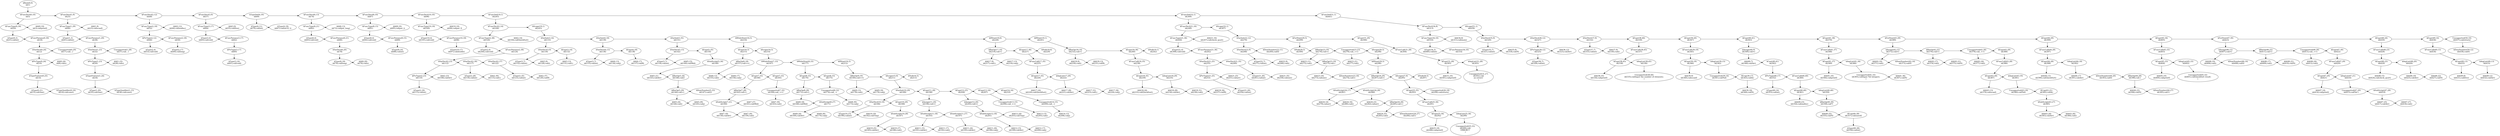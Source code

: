 digraph G{ 
SYNTAX_NODE_1[label="kRoot(0,0)\nid(1)"];
SYNTAX_NODE_5[label="kFuncDecl(0,10)\nid(5)"];
SYNTAX_NODE_20[label="kFuncType(0,30)\nid(20)"];
SYNTAX_NODE_21[label="kType(0,3)\nid(21),val(int)"];
SYNTAX_NODE_18[label="kFuncParams(0,30)\nid(18)"];
SYNTAX_NODE_12[label="kVarDecl(0,24)\nid(12)"];
SYNTAX_NODE_10[label="kPtrType(0,24)\nid(10)"];
SYNTAX_NODE_14[label="kTypeFeature(0,25)\nid(14)"];
SYNTAX_NODE_15[label="kType(0,21)\nid(15),val(char)"];
SYNTAX_NODE_16[label="kTypeQualifier(0,16)\nid(16),val(const)"];
SYNTAX_NODE_15  ->  SYNTAX_NODE_16;
{rank=same; SYNTAX_NODE_15,SYNTAX_NODE_16};
SYNTAX_NODE_14  ->  SYNTAX_NODE_15;
SYNTAX_NODE_10  ->  SYNTAX_NODE_14;
SYNTAX_NODE_8[label="kId(0,24)\nid(8),val(s)"];
SYNTAX_NODE_10  ->  SYNTAX_NODE_8;
{rank=same; SYNTAX_NODE_10,SYNTAX_NODE_8};
SYNTAX_NODE_12  ->  SYNTAX_NODE_10;
SYNTAX_NODE_17[label="Unsupported(0,29)\nid(17),val(...)"];
SYNTAX_NODE_12  ->  SYNTAX_NODE_17;
{rank=same; SYNTAX_NODE_12,SYNTAX_NODE_17};
SYNTAX_NODE_18  ->  SYNTAX_NODE_12;
SYNTAX_NODE_21  ->  SYNTAX_NODE_18;
{rank=same; SYNTAX_NODE_21,SYNTAX_NODE_18};
SYNTAX_NODE_20  ->  SYNTAX_NODE_21;
SYNTAX_NODE_3[label="kId(0,10)\nid(3),val(printf)"];
SYNTAX_NODE_20  ->  SYNTAX_NODE_3;
{rank=same; SYNTAX_NODE_20,SYNTAX_NODE_3};
SYNTAX_NODE_5  ->  SYNTAX_NODE_20;
SYNTAX_NODE_25[label="kFuncDecl(1,9)\nid(25)"];
SYNTAX_NODE_40[label="kFuncType(1,29)\nid(40)"];
SYNTAX_NODE_41[label="kType(1,3)\nid(41),val(int)"];
SYNTAX_NODE_38[label="kFuncParams(1,29)\nid(38)"];
SYNTAX_NODE_32[label="kVarDecl(1,23)\nid(32)"];
SYNTAX_NODE_30[label="kPtrType(1,23)\nid(30)"];
SYNTAX_NODE_34[label="kTypeFeature(1,24)\nid(34)"];
SYNTAX_NODE_35[label="kType(1,20)\nid(35),val(char)"];
SYNTAX_NODE_36[label="kTypeQualifier(1,15)\nid(36),val(const)"];
SYNTAX_NODE_35  ->  SYNTAX_NODE_36;
{rank=same; SYNTAX_NODE_35,SYNTAX_NODE_36};
SYNTAX_NODE_34  ->  SYNTAX_NODE_35;
SYNTAX_NODE_30  ->  SYNTAX_NODE_34;
SYNTAX_NODE_28[label="kId(1,23)\nid(28),val(s)"];
SYNTAX_NODE_30  ->  SYNTAX_NODE_28;
{rank=same; SYNTAX_NODE_30,SYNTAX_NODE_28};
SYNTAX_NODE_32  ->  SYNTAX_NODE_30;
SYNTAX_NODE_37[label="Unsupported(1,28)\nid(37),val(...)"];
SYNTAX_NODE_32  ->  SYNTAX_NODE_37;
{rank=same; SYNTAX_NODE_32,SYNTAX_NODE_37};
SYNTAX_NODE_38  ->  SYNTAX_NODE_32;
SYNTAX_NODE_41  ->  SYNTAX_NODE_38;
{rank=same; SYNTAX_NODE_41,SYNTAX_NODE_38};
SYNTAX_NODE_40  ->  SYNTAX_NODE_41;
SYNTAX_NODE_23[label="kId(1,9)\nid(23),val(scanf)"];
SYNTAX_NODE_40  ->  SYNTAX_NODE_23;
{rank=same; SYNTAX_NODE_40,SYNTAX_NODE_23};
SYNTAX_NODE_25  ->  SYNTAX_NODE_40;
SYNTAX_NODE_48[label="kFuncDecl(2,12)\nid(48)"];
SYNTAX_NODE_52[label="kFuncType(2,18)\nid(52)"];
SYNTAX_NODE_46[label="kPtrType(2,12)\nid(46)"];
SYNTAX_NODE_53[label="kType(2,4)\nid(53),val(void)"];
SYNTAX_NODE_46  ->  SYNTAX_NODE_53;
SYNTAX_NODE_50[label="kFuncParams(2,18)\nid(50)"];
SYNTAX_NODE_49[label="kType(2,17)\nid(49),val(long)"];
SYNTAX_NODE_50  ->  SYNTAX_NODE_49;
SYNTAX_NODE_46  ->  SYNTAX_NODE_50;
{rank=same; SYNTAX_NODE_46,SYNTAX_NODE_50};
SYNTAX_NODE_52  ->  SYNTAX_NODE_46;
SYNTAX_NODE_44[label="kId(2,12)\nid(44),val(malloc)"];
SYNTAX_NODE_52  ->  SYNTAX_NODE_44;
{rank=same; SYNTAX_NODE_52,SYNTAX_NODE_44};
SYNTAX_NODE_48  ->  SYNTAX_NODE_52;
SYNTAX_NODE_57[label="kFuncDecl(3,9)\nid(57)"];
SYNTAX_NODE_64[label="kFuncType(3,17)\nid(64)"];
SYNTAX_NODE_65[label="kType(3,4)\nid(65),val(void)"];
SYNTAX_NODE_62[label="kFuncParams(3,17)\nid(62)"];
SYNTAX_NODE_60[label="kPtrType(3,17)\nid(60)"];
SYNTAX_NODE_61[label="kType(3,14)\nid(61),val(void)"];
SYNTAX_NODE_60  ->  SYNTAX_NODE_61;
SYNTAX_NODE_62  ->  SYNTAX_NODE_60;
SYNTAX_NODE_65  ->  SYNTAX_NODE_62;
{rank=same; SYNTAX_NODE_65,SYNTAX_NODE_62};
SYNTAX_NODE_64  ->  SYNTAX_NODE_65;
SYNTAX_NODE_55[label="kId(3,9)\nid(55),val(free)"];
SYNTAX_NODE_64  ->  SYNTAX_NODE_55;
{rank=same; SYNTAX_NODE_64,SYNTAX_NODE_55};
SYNTAX_NODE_57  ->  SYNTAX_NODE_64;
SYNTAX_NODE_69[label="kTypeDef(4,19)\nid(69)"];
SYNTAX_NODE_70[label="kType(4,11)\nid(70),val(int)"];
SYNTAX_NODE_67[label="kType(4,19)\nid(67),val(int32_t)"];
SYNTAX_NODE_70  ->  SYNTAX_NODE_67;
{rank=same; SYNTAX_NODE_70,SYNTAX_NODE_67};
SYNTAX_NODE_69  ->  SYNTAX_NODE_70;
SYNTAX_NODE_74[label="kFuncDecl(6,13)\nid(74)"];
SYNTAX_NODE_82[label="kFuncType(6,21)\nid(82)"];
SYNTAX_NODE_83[label="kType(6,4)\nid(83),val(void)"];
SYNTAX_NODE_80[label="kFuncParams(6,21)\nid(80)"];
SYNTAX_NODE_78[label="kVarDecl(6,20)\nid(78)"];
SYNTAX_NODE_79[label="kType(6,18)\nid(79),val(long)"];
SYNTAX_NODE_76[label="kId(6,20)\nid(76),val(x)"];
SYNTAX_NODE_79  ->  SYNTAX_NODE_76;
{rank=same; SYNTAX_NODE_79,SYNTAX_NODE_76};
SYNTAX_NODE_78  ->  SYNTAX_NODE_79;
SYNTAX_NODE_80  ->  SYNTAX_NODE_78;
SYNTAX_NODE_83  ->  SYNTAX_NODE_80;
{rank=same; SYNTAX_NODE_83,SYNTAX_NODE_80};
SYNTAX_NODE_82  ->  SYNTAX_NODE_83;
SYNTAX_NODE_72[label="kId(6,13)\nid(72),val(put_long)"];
SYNTAX_NODE_82  ->  SYNTAX_NODE_72;
{rank=same; SYNTAX_NODE_82,SYNTAX_NODE_72};
SYNTAX_NODE_74  ->  SYNTAX_NODE_82;
SYNTAX_NODE_87[label="kFuncDecl(8,10)\nid(87)"];
SYNTAX_NODE_91[label="kFuncType(8,15)\nid(91)"];
SYNTAX_NODE_92[label="kType(8,4)\nid(92),val(void)"];
SYNTAX_NODE_89[label="kFuncParams(8,15)\nid(89)"];
SYNTAX_NODE_88[label="kType(8,14)\nid(88),val(int)"];
SYNTAX_NODE_89  ->  SYNTAX_NODE_88;
SYNTAX_NODE_92  ->  SYNTAX_NODE_89;
{rank=same; SYNTAX_NODE_92,SYNTAX_NODE_89};
SYNTAX_NODE_91  ->  SYNTAX_NODE_92;
SYNTAX_NODE_85[label="kId(8,10)\nid(85),val(put_i)"];
SYNTAX_NODE_91  ->  SYNTAX_NODE_85;
{rank=same; SYNTAX_NODE_91,SYNTAX_NODE_85};
SYNTAX_NODE_87  ->  SYNTAX_NODE_91;
SYNTAX_NODE_96[label="kFuncDecl(10,10)\nid(96)"];
SYNTAX_NODE_100[label="kFuncType(10,18)\nid(100)"];
SYNTAX_NODE_101[label="kType(10,4)\nid(101),val(void)"];
SYNTAX_NODE_98[label="kFuncParams(10,18)\nid(98)"];
SYNTAX_NODE_97[label="kType(10,17)\nid(97),val(double)"];
SYNTAX_NODE_98  ->  SYNTAX_NODE_97;
SYNTAX_NODE_101  ->  SYNTAX_NODE_98;
{rank=same; SYNTAX_NODE_101,SYNTAX_NODE_98};
SYNTAX_NODE_100  ->  SYNTAX_NODE_101;
SYNTAX_NODE_94[label="kId(10,10)\nid(94),val(put_f)"];
SYNTAX_NODE_100  ->  SYNTAX_NODE_94;
{rank=same; SYNTAX_NODE_100,SYNTAX_NODE_94};
SYNTAX_NODE_96  ->  SYNTAX_NODE_100;
SYNTAX_NODE_245[label="kFuncDef(19,1)\nid(245)"];
SYNTAX_NODE_106[label="kFuncDecl(2,14)\nid(106)"];
SYNTAX_NODE_126[label="kFuncType(2,38)\nid(126)"];
SYNTAX_NODE_244[label="kType(2,4)\nid(244),val(void)"];
SYNTAX_NODE_124[label="kFuncParams(2,38)\nid(124)"];
SYNTAX_NODE_112[label="kVarDecl(2,23)\nid(112)"];
SYNTAX_NODE_110[label="kPtrType(2,23)\nid(110)"];
SYNTAX_NODE_113[label="kType(2,18)\nid(113),val(int)"];
SYNTAX_NODE_110  ->  SYNTAX_NODE_113;
SYNTAX_NODE_108[label="kId(2,23)\nid(108),val(Arr)"];
SYNTAX_NODE_110  ->  SYNTAX_NODE_108;
{rank=same; SYNTAX_NODE_110,SYNTAX_NODE_108};
SYNTAX_NODE_112  ->  SYNTAX_NODE_110;
SYNTAX_NODE_117[label="kVarDecl(2,30)\nid(117)"];
SYNTAX_NODE_118[label="kType(2,28)\nid(118),val(int)"];
SYNTAX_NODE_115[label="kId(2,30)\nid(115),val(L)"];
SYNTAX_NODE_118  ->  SYNTAX_NODE_115;
{rank=same; SYNTAX_NODE_118,SYNTAX_NODE_115};
SYNTAX_NODE_117  ->  SYNTAX_NODE_118;
SYNTAX_NODE_122[label="kVarDecl(2,37)\nid(122)"];
SYNTAX_NODE_123[label="kType(2,35)\nid(123),val(int)"];
SYNTAX_NODE_120[label="kId(2,37)\nid(120),val(R)"];
SYNTAX_NODE_123  ->  SYNTAX_NODE_120;
{rank=same; SYNTAX_NODE_123,SYNTAX_NODE_120};
SYNTAX_NODE_122  ->  SYNTAX_NODE_123;
SYNTAX_NODE_117  ->  SYNTAX_NODE_122;
{rank=same; SYNTAX_NODE_117,SYNTAX_NODE_122};
SYNTAX_NODE_112  ->  SYNTAX_NODE_117;
{rank=same; SYNTAX_NODE_112,SYNTAX_NODE_117};
SYNTAX_NODE_124  ->  SYNTAX_NODE_112;
SYNTAX_NODE_244  ->  SYNTAX_NODE_124;
{rank=same; SYNTAX_NODE_244,SYNTAX_NODE_124};
SYNTAX_NODE_126  ->  SYNTAX_NODE_244;
SYNTAX_NODE_104[label="kId(2,14)\nid(104),val(QuickSort)"];
SYNTAX_NODE_126  ->  SYNTAX_NODE_104;
{rank=same; SYNTAX_NODE_126,SYNTAX_NODE_104};
SYNTAX_NODE_106  ->  SYNTAX_NODE_126;
SYNTAX_NODE_243[label="kScope(19,1)\nid(243)"];
SYNTAX_NODE_133[label="kVarInit(3,14)\nid(133)"];
SYNTAX_NODE_130[label="kVarDecl(3,9)\nid(130)"];
SYNTAX_NODE_152[label="kType(3,7)\nid(152),val(int)"];
SYNTAX_NODE_128[label="kId(3,9)\nid(128),val(i)"];
SYNTAX_NODE_152  ->  SYNTAX_NODE_128;
{rank=same; SYNTAX_NODE_152,SYNTAX_NODE_128};
SYNTAX_NODE_130  ->  SYNTAX_NODE_152;
SYNTAX_NODE_132[label="kExpr(3,14)\nid(132)"];
SYNTAX_NODE_131[label="kId(3,13)\nid(131),val(L)"];
SYNTAX_NODE_132  ->  SYNTAX_NODE_131;
SYNTAX_NODE_130  ->  SYNTAX_NODE_132;
{rank=same; SYNTAX_NODE_130,SYNTAX_NODE_132};
SYNTAX_NODE_133  ->  SYNTAX_NODE_130;
SYNTAX_NODE_139[label="kVarInit(4,18)\nid(139)"];
SYNTAX_NODE_136[label="kVarDecl(4,13)\nid(136)"];
SYNTAX_NODE_153[label="kType(3,7)\nid(153),val(int)"];
SYNTAX_NODE_134[label="kId(4,13)\nid(134),val(j)"];
SYNTAX_NODE_153  ->  SYNTAX_NODE_134;
{rank=same; SYNTAX_NODE_153,SYNTAX_NODE_134};
SYNTAX_NODE_136  ->  SYNTAX_NODE_153;
SYNTAX_NODE_138[label="kExpr(4,18)\nid(138)"];
SYNTAX_NODE_137[label="kId(4,17)\nid(137),val(R)"];
SYNTAX_NODE_138  ->  SYNTAX_NODE_137;
SYNTAX_NODE_136  ->  SYNTAX_NODE_138;
{rank=same; SYNTAX_NODE_136,SYNTAX_NODE_138};
SYNTAX_NODE_139  ->  SYNTAX_NODE_136;
SYNTAX_NODE_151[label="kVarInit(5,35)\nid(151)"];
SYNTAX_NODE_142[label="kVarDecl(5,15)\nid(142)"];
SYNTAX_NODE_154[label="kType(3,7)\nid(154),val(int)"];
SYNTAX_NODE_140[label="kId(5,15)\nid(140),val(Mid)"];
SYNTAX_NODE_154  ->  SYNTAX_NODE_140;
{rank=same; SYNTAX_NODE_154,SYNTAX_NODE_140};
SYNTAX_NODE_142  ->  SYNTAX_NODE_154;
SYNTAX_NODE_150[label="kExpr(5,35)\nid(150)"];
SYNTAX_NODE_149[label="kSubScript(5,34)\nid(149)"];
SYNTAX_NODE_143[label="kId(5,21)\nid(143),val(Arr)"];
SYNTAX_NODE_148[label="kBinOp(5,34)\nid(148),val(/)"];
SYNTAX_NODE_146[label="kBinOp(5,29)\nid(146),val(+)"];
SYNTAX_NODE_144[label="kId(5,24)\nid(144),val(i)"];
SYNTAX_NODE_145[label="kId(5,28)\nid(145),val(j)"];
SYNTAX_NODE_144  ->  SYNTAX_NODE_145;
{rank=same; SYNTAX_NODE_144,SYNTAX_NODE_145};
SYNTAX_NODE_146  ->  SYNTAX_NODE_144;
SYNTAX_NODE_147[label="kDemNumber(5,33)\nid(147),val(2)"];
SYNTAX_NODE_146  ->  SYNTAX_NODE_147;
{rank=same; SYNTAX_NODE_146,SYNTAX_NODE_147};
SYNTAX_NODE_148  ->  SYNTAX_NODE_146;
SYNTAX_NODE_143  ->  SYNTAX_NODE_148;
{rank=same; SYNTAX_NODE_143,SYNTAX_NODE_148};
SYNTAX_NODE_149  ->  SYNTAX_NODE_143;
SYNTAX_NODE_150  ->  SYNTAX_NODE_149;
SYNTAX_NODE_142  ->  SYNTAX_NODE_150;
{rank=same; SYNTAX_NODE_142,SYNTAX_NODE_150};
SYNTAX_NODE_151  ->  SYNTAX_NODE_142;
SYNTAX_NODE_216[label="kWhileStmt(16,5)\nid(216)"];
SYNTAX_NODE_215[label="kExpr(16,5)\nid(215)"];
SYNTAX_NODE_157[label="kBinOp(6,18)\nid(157),val(<=)"];
SYNTAX_NODE_155[label="kId(6,12)\nid(155),val(i)"];
SYNTAX_NODE_156[label="kId(6,17)\nid(156),val(j)"];
SYNTAX_NODE_155  ->  SYNTAX_NODE_156;
{rank=same; SYNTAX_NODE_155,SYNTAX_NODE_156};
SYNTAX_NODE_157  ->  SYNTAX_NODE_155;
SYNTAX_NODE_215  ->  SYNTAX_NODE_157;
SYNTAX_NODE_214[label="kScope(16,5)\nid(214)"];
SYNTAX_NODE_167[label="kWhileStmt(7,33)\nid(167)"];
SYNTAX_NODE_166[label="kExpr(7,33)\nid(166)"];
SYNTAX_NODE_162[label="kBinOp(7,28)\nid(162),val(<)"];
SYNTAX_NODE_160[label="kSubScript(7,21)\nid(160)"];
SYNTAX_NODE_158[label="kId(7,18)\nid(158),val(Arr)"];
SYNTAX_NODE_159[label="kId(7,20)\nid(159),val(i)"];
SYNTAX_NODE_158  ->  SYNTAX_NODE_159;
{rank=same; SYNTAX_NODE_158,SYNTAX_NODE_159};
SYNTAX_NODE_160  ->  SYNTAX_NODE_158;
SYNTAX_NODE_161[label="kId(7,27)\nid(161),val(Mid)"];
SYNTAX_NODE_160  ->  SYNTAX_NODE_161;
{rank=same; SYNTAX_NODE_160,SYNTAX_NODE_161};
SYNTAX_NODE_162  ->  SYNTAX_NODE_160;
SYNTAX_NODE_166  ->  SYNTAX_NODE_162;
SYNTAX_NODE_165[label="kExpr(7,33)\nid(165)"];
SYNTAX_NODE_164[label="Unsupported(7,32)\nid(164),val(_++)"];
SYNTAX_NODE_163[label="kId(7,30)\nid(163),val(i)"];
SYNTAX_NODE_164  ->  SYNTAX_NODE_163;
SYNTAX_NODE_165  ->  SYNTAX_NODE_164;
SYNTAX_NODE_166  ->  SYNTAX_NODE_165;
{rank=same; SYNTAX_NODE_166,SYNTAX_NODE_165};
SYNTAX_NODE_167  ->  SYNTAX_NODE_166;
SYNTAX_NODE_177[label="kWhileStmt(8,33)\nid(177)"];
SYNTAX_NODE_176[label="kExpr(8,33)\nid(176)"];
SYNTAX_NODE_172[label="kBinOp(8,28)\nid(172),val(<)"];
SYNTAX_NODE_168[label="kId(8,18)\nid(168),val(Mid)"];
SYNTAX_NODE_171[label="kSubScript(8,27)\nid(171)"];
SYNTAX_NODE_169[label="kId(8,24)\nid(169),val(Arr)"];
SYNTAX_NODE_170[label="kId(8,26)\nid(170),val(j)"];
SYNTAX_NODE_169  ->  SYNTAX_NODE_170;
{rank=same; SYNTAX_NODE_169,SYNTAX_NODE_170};
SYNTAX_NODE_171  ->  SYNTAX_NODE_169;
SYNTAX_NODE_168  ->  SYNTAX_NODE_171;
{rank=same; SYNTAX_NODE_168,SYNTAX_NODE_171};
SYNTAX_NODE_172  ->  SYNTAX_NODE_168;
SYNTAX_NODE_176  ->  SYNTAX_NODE_172;
SYNTAX_NODE_175[label="kExpr(8,33)\nid(175)"];
SYNTAX_NODE_174[label="Unsupported(8,32)\nid(174),val(_--)"];
SYNTAX_NODE_173[label="kId(8,30)\nid(173),val(j)"];
SYNTAX_NODE_174  ->  SYNTAX_NODE_173;
SYNTAX_NODE_175  ->  SYNTAX_NODE_174;
SYNTAX_NODE_176  ->  SYNTAX_NODE_175;
{rank=same; SYNTAX_NODE_176,SYNTAX_NODE_175};
SYNTAX_NODE_177  ->  SYNTAX_NODE_176;
SYNTAX_NODE_212[label="kIfStmt(16,5)\nid(212)"];
SYNTAX_NODE_180[label="kBinOp(9,19)\nid(180),val(<=)"];
SYNTAX_NODE_178[label="kId(9,13)\nid(178),val(i)"];
SYNTAX_NODE_179[label="kId(9,18)\nid(179),val(j)"];
SYNTAX_NODE_178  ->  SYNTAX_NODE_179;
{rank=same; SYNTAX_NODE_178,SYNTAX_NODE_179};
SYNTAX_NODE_180  ->  SYNTAX_NODE_178;
SYNTAX_NODE_211[label="kScope(15,9)\nid(211)"];
SYNTAX_NODE_189[label="kVarInit(10,29)\nid(189)"];
SYNTAX_NODE_184[label="kVarDecl(10,19)\nid(184)"];
SYNTAX_NODE_190[label="kType(10,15)\nid(190),val(int)"];
SYNTAX_NODE_182[label="kId(10,19)\nid(182),val(Tmp)"];
SYNTAX_NODE_190  ->  SYNTAX_NODE_182;
{rank=same; SYNTAX_NODE_190,SYNTAX_NODE_182};
SYNTAX_NODE_184  ->  SYNTAX_NODE_190;
SYNTAX_NODE_188[label="kExpr(10,29)\nid(188)"];
SYNTAX_NODE_187[label="kSubScript(10,28)\nid(187)"];
SYNTAX_NODE_185[label="kId(10,25)\nid(185),val(Arr)"];
SYNTAX_NODE_186[label="kId(10,27)\nid(186),val(i)"];
SYNTAX_NODE_185  ->  SYNTAX_NODE_186;
{rank=same; SYNTAX_NODE_185,SYNTAX_NODE_186};
SYNTAX_NODE_187  ->  SYNTAX_NODE_185;
SYNTAX_NODE_188  ->  SYNTAX_NODE_187;
SYNTAX_NODE_184  ->  SYNTAX_NODE_188;
{rank=same; SYNTAX_NODE_184,SYNTAX_NODE_188};
SYNTAX_NODE_189  ->  SYNTAX_NODE_184;
SYNTAX_NODE_198[label="kExpr(11,28)\nid(198)"];
SYNTAX_NODE_194[label="kAssign(11,20)\nid(194),val(=)"];
SYNTAX_NODE_193[label="kSubScript(11,18)\nid(193)"];
SYNTAX_NODE_191[label="kId(11,15)\nid(191),val(Arr)"];
SYNTAX_NODE_192[label="kId(11,17)\nid(192),val(i)"];
SYNTAX_NODE_191  ->  SYNTAX_NODE_192;
{rank=same; SYNTAX_NODE_191,SYNTAX_NODE_192};
SYNTAX_NODE_193  ->  SYNTAX_NODE_191;
SYNTAX_NODE_197[label="kSubScript(11,27)\nid(197)"];
SYNTAX_NODE_195[label="kId(11,24)\nid(195),val(Arr)"];
SYNTAX_NODE_196[label="kId(11,26)\nid(196),val(j)"];
SYNTAX_NODE_195  ->  SYNTAX_NODE_196;
{rank=same; SYNTAX_NODE_195,SYNTAX_NODE_196};
SYNTAX_NODE_197  ->  SYNTAX_NODE_195;
SYNTAX_NODE_193  ->  SYNTAX_NODE_197;
{rank=same; SYNTAX_NODE_193,SYNTAX_NODE_197};
SYNTAX_NODE_194  ->  SYNTAX_NODE_193;
SYNTAX_NODE_198  ->  SYNTAX_NODE_194;
SYNTAX_NODE_204[label="kExpr(12,25)\nid(204)"];
SYNTAX_NODE_202[label="kAssign(12,20)\nid(202),val(=)"];
SYNTAX_NODE_201[label="kSubScript(12,18)\nid(201)"];
SYNTAX_NODE_199[label="kId(12,15)\nid(199),val(Arr)"];
SYNTAX_NODE_200[label="kId(12,17)\nid(200),val(j)"];
SYNTAX_NODE_199  ->  SYNTAX_NODE_200;
{rank=same; SYNTAX_NODE_199,SYNTAX_NODE_200};
SYNTAX_NODE_201  ->  SYNTAX_NODE_199;
SYNTAX_NODE_203[label="kId(12,24)\nid(203),val(Tmp)"];
SYNTAX_NODE_201  ->  SYNTAX_NODE_203;
{rank=same; SYNTAX_NODE_201,SYNTAX_NODE_203};
SYNTAX_NODE_202  ->  SYNTAX_NODE_201;
SYNTAX_NODE_204  ->  SYNTAX_NODE_202;
SYNTAX_NODE_207[label="kExpr(13,16)\nid(207)"];
SYNTAX_NODE_206[label="Unsupported(13,15)\nid(206),val(_++)"];
SYNTAX_NODE_205[label="kId(13,13)\nid(205),val(i)"];
SYNTAX_NODE_206  ->  SYNTAX_NODE_205;
SYNTAX_NODE_207  ->  SYNTAX_NODE_206;
SYNTAX_NODE_210[label="kExpr(14,16)\nid(210)"];
SYNTAX_NODE_209[label="Unsupported(14,15)\nid(209),val(_--)"];
SYNTAX_NODE_208[label="kId(14,13)\nid(208),val(j)"];
SYNTAX_NODE_209  ->  SYNTAX_NODE_208;
SYNTAX_NODE_210  ->  SYNTAX_NODE_209;
SYNTAX_NODE_207  ->  SYNTAX_NODE_210;
{rank=same; SYNTAX_NODE_207,SYNTAX_NODE_210};
SYNTAX_NODE_204  ->  SYNTAX_NODE_207;
{rank=same; SYNTAX_NODE_204,SYNTAX_NODE_207};
SYNTAX_NODE_198  ->  SYNTAX_NODE_204;
{rank=same; SYNTAX_NODE_198,SYNTAX_NODE_204};
SYNTAX_NODE_189  ->  SYNTAX_NODE_198;
{rank=same; SYNTAX_NODE_189,SYNTAX_NODE_198};
SYNTAX_NODE_211  ->  SYNTAX_NODE_189;
SYNTAX_NODE_213[label="kNull(16,5)\nid(213)"];
SYNTAX_NODE_211  ->  SYNTAX_NODE_213;
{rank=same; SYNTAX_NODE_211,SYNTAX_NODE_213};
SYNTAX_NODE_180  ->  SYNTAX_NODE_211;
{rank=same; SYNTAX_NODE_180,SYNTAX_NODE_211};
SYNTAX_NODE_212  ->  SYNTAX_NODE_180;
SYNTAX_NODE_177  ->  SYNTAX_NODE_212;
{rank=same; SYNTAX_NODE_177,SYNTAX_NODE_212};
SYNTAX_NODE_167  ->  SYNTAX_NODE_177;
{rank=same; SYNTAX_NODE_167,SYNTAX_NODE_177};
SYNTAX_NODE_214  ->  SYNTAX_NODE_167;
SYNTAX_NODE_215  ->  SYNTAX_NODE_214;
{rank=same; SYNTAX_NODE_215,SYNTAX_NODE_214};
SYNTAX_NODE_216  ->  SYNTAX_NODE_215;
SYNTAX_NODE_228[label="kIfStmt(18,6)\nid(228)"];
SYNTAX_NODE_219[label="kBinOp(17,14)\nid(219),val(<)"];
SYNTAX_NODE_217[label="kId(17,9)\nid(217),val(L)"];
SYNTAX_NODE_218[label="kId(17,13)\nid(218),val(j)"];
SYNTAX_NODE_217  ->  SYNTAX_NODE_218;
{rank=same; SYNTAX_NODE_217,SYNTAX_NODE_218};
SYNTAX_NODE_219  ->  SYNTAX_NODE_217;
SYNTAX_NODE_227[label="kExpr(17,36)\nid(227)"];
SYNTAX_NODE_225[label="kFuncCall(17,35)\nid(225)"];
SYNTAX_NODE_226[label="kExpr(17,35)\nid(226)"];
SYNTAX_NODE_220[label="kId(17,24)\nid(220),val(QuickSort)"];
SYNTAX_NODE_226  ->  SYNTAX_NODE_220;
SYNTAX_NODE_222[label="kArgList(17,29)\nid(222)"];
SYNTAX_NODE_221[label="kId(17,28)\nid(221),val(Arr)"];
SYNTAX_NODE_223[label="kId(17,31)\nid(223),val(L)"];
SYNTAX_NODE_224[label="kId(17,34)\nid(224),val(j)"];
SYNTAX_NODE_223  ->  SYNTAX_NODE_224;
{rank=same; SYNTAX_NODE_223,SYNTAX_NODE_224};
SYNTAX_NODE_221  ->  SYNTAX_NODE_223;
{rank=same; SYNTAX_NODE_221,SYNTAX_NODE_223};
SYNTAX_NODE_222  ->  SYNTAX_NODE_221;
SYNTAX_NODE_226  ->  SYNTAX_NODE_222;
{rank=same; SYNTAX_NODE_226,SYNTAX_NODE_222};
SYNTAX_NODE_225  ->  SYNTAX_NODE_226;
SYNTAX_NODE_227  ->  SYNTAX_NODE_225;
SYNTAX_NODE_229[label="kNull(18,6)\nid(229)"];
SYNTAX_NODE_227  ->  SYNTAX_NODE_229;
{rank=same; SYNTAX_NODE_227,SYNTAX_NODE_229};
SYNTAX_NODE_219  ->  SYNTAX_NODE_227;
{rank=same; SYNTAX_NODE_219,SYNTAX_NODE_227};
SYNTAX_NODE_228  ->  SYNTAX_NODE_219;
SYNTAX_NODE_241[label="kIfStmt(19,1)\nid(241)"];
SYNTAX_NODE_232[label="kBinOp(18,14)\nid(232),val(<)"];
SYNTAX_NODE_230[label="kId(18,9)\nid(230),val(i)"];
SYNTAX_NODE_231[label="kId(18,13)\nid(231),val(R)"];
SYNTAX_NODE_230  ->  SYNTAX_NODE_231;
{rank=same; SYNTAX_NODE_230,SYNTAX_NODE_231};
SYNTAX_NODE_232  ->  SYNTAX_NODE_230;
SYNTAX_NODE_240[label="kExpr(18,36)\nid(240)"];
SYNTAX_NODE_238[label="kFuncCall(18,35)\nid(238)"];
SYNTAX_NODE_239[label="kExpr(18,35)\nid(239)"];
SYNTAX_NODE_233[label="kId(18,24)\nid(233),val(QuickSort)"];
SYNTAX_NODE_239  ->  SYNTAX_NODE_233;
SYNTAX_NODE_235[label="kArgList(18,29)\nid(235)"];
SYNTAX_NODE_234[label="kId(18,28)\nid(234),val(Arr)"];
SYNTAX_NODE_236[label="kId(18,31)\nid(236),val(i)"];
SYNTAX_NODE_237[label="kId(18,34)\nid(237),val(R)"];
SYNTAX_NODE_236  ->  SYNTAX_NODE_237;
{rank=same; SYNTAX_NODE_236,SYNTAX_NODE_237};
SYNTAX_NODE_234  ->  SYNTAX_NODE_236;
{rank=same; SYNTAX_NODE_234,SYNTAX_NODE_236};
SYNTAX_NODE_235  ->  SYNTAX_NODE_234;
SYNTAX_NODE_239  ->  SYNTAX_NODE_235;
{rank=same; SYNTAX_NODE_239,SYNTAX_NODE_235};
SYNTAX_NODE_238  ->  SYNTAX_NODE_239;
SYNTAX_NODE_240  ->  SYNTAX_NODE_238;
SYNTAX_NODE_242[label="kNull(19,1)\nid(242)"];
SYNTAX_NODE_240  ->  SYNTAX_NODE_242;
{rank=same; SYNTAX_NODE_240,SYNTAX_NODE_242};
SYNTAX_NODE_232  ->  SYNTAX_NODE_240;
{rank=same; SYNTAX_NODE_232,SYNTAX_NODE_240};
SYNTAX_NODE_241  ->  SYNTAX_NODE_232;
SYNTAX_NODE_228  ->  SYNTAX_NODE_241;
{rank=same; SYNTAX_NODE_228,SYNTAX_NODE_241};
SYNTAX_NODE_216  ->  SYNTAX_NODE_228;
{rank=same; SYNTAX_NODE_216,SYNTAX_NODE_228};
SYNTAX_NODE_151  ->  SYNTAX_NODE_216;
{rank=same; SYNTAX_NODE_151,SYNTAX_NODE_216};
SYNTAX_NODE_139  ->  SYNTAX_NODE_151;
{rank=same; SYNTAX_NODE_139,SYNTAX_NODE_151};
SYNTAX_NODE_133  ->  SYNTAX_NODE_139;
{rank=same; SYNTAX_NODE_133,SYNTAX_NODE_139};
SYNTAX_NODE_243  ->  SYNTAX_NODE_133;
SYNTAX_NODE_106  ->  SYNTAX_NODE_243;
{rank=same; SYNTAX_NODE_106,SYNTAX_NODE_243};
SYNTAX_NODE_245  ->  SYNTAX_NODE_106;
SYNTAX_NODE_309[label="kFuncDef(32,1)\nid(309)"];
SYNTAX_NODE_249[label="kFuncDecl(21,16)\nid(249)"];
SYNTAX_NODE_264[label="kFuncType(21,36)\nid(264)"];
SYNTAX_NODE_308[label="kType(21,4)\nid(308),val(void)"];
SYNTAX_NODE_262[label="kFuncParams(21,36)\nid(262)"];
SYNTAX_NODE_255[label="kVarDecl(21,25)\nid(255)"];
SYNTAX_NODE_253[label="kPtrType(21,25)\nid(253)"];
SYNTAX_NODE_256[label="kType(21,20)\nid(256),val(int)"];
SYNTAX_NODE_253  ->  SYNTAX_NODE_256;
SYNTAX_NODE_251[label="kId(21,25)\nid(251),val(arr)"];
SYNTAX_NODE_253  ->  SYNTAX_NODE_251;
{rank=same; SYNTAX_NODE_253,SYNTAX_NODE_251};
SYNTAX_NODE_255  ->  SYNTAX_NODE_253;
SYNTAX_NODE_260[label="kVarDecl(21,35)\nid(260)"];
SYNTAX_NODE_261[label="kType(21,30)\nid(261),val(int)"];
SYNTAX_NODE_258[label="kId(21,35)\nid(258),val(size)"];
SYNTAX_NODE_261  ->  SYNTAX_NODE_258;
{rank=same; SYNTAX_NODE_261,SYNTAX_NODE_258};
SYNTAX_NODE_260  ->  SYNTAX_NODE_261;
SYNTAX_NODE_255  ->  SYNTAX_NODE_260;
{rank=same; SYNTAX_NODE_255,SYNTAX_NODE_260};
SYNTAX_NODE_262  ->  SYNTAX_NODE_255;
SYNTAX_NODE_308  ->  SYNTAX_NODE_262;
{rank=same; SYNTAX_NODE_308,SYNTAX_NODE_262};
SYNTAX_NODE_264  ->  SYNTAX_NODE_308;
SYNTAX_NODE_247[label="kId(21,16)\nid(247),val(check_qsort)"];
SYNTAX_NODE_264  ->  SYNTAX_NODE_247;
{rank=same; SYNTAX_NODE_264,SYNTAX_NODE_247};
SYNTAX_NODE_249  ->  SYNTAX_NODE_264;
SYNTAX_NODE_307[label="kScope(32,1)\nid(307)"];
SYNTAX_NODE_270[label="kVarInit(22,12)\nid(270)"];
SYNTAX_NODE_268[label="kVarDecl(22,9)\nid(268)"];
SYNTAX_NODE_271[label="kType(22,7)\nid(271),val(int)"];
SYNTAX_NODE_266[label="kId(22,9)\nid(266),val(i)"];
SYNTAX_NODE_271  ->  SYNTAX_NODE_266;
{rank=same; SYNTAX_NODE_271,SYNTAX_NODE_266};
SYNTAX_NODE_268  ->  SYNTAX_NODE_271;
SYNTAX_NODE_269[label="kDemNumber(22,11)\nid(269),val(0)"];
SYNTAX_NODE_268  ->  SYNTAX_NODE_269;
{rank=same; SYNTAX_NODE_268,SYNTAX_NODE_269};
SYNTAX_NODE_270  ->  SYNTAX_NODE_268;
SYNTAX_NODE_299[label="kForStmt(29,5)\nid(299)"];
SYNTAX_NODE_300[label="kNull(29,5)\nid(300)"];
SYNTAX_NODE_276[label="kBinOp(23,19)\nid(276),val(<)"];
SYNTAX_NODE_272[label="kId(23,11)\nid(272),val(i)"];
SYNTAX_NODE_275[label="kBinOp(23,19)\nid(275),val(-)"];
SYNTAX_NODE_273[label="kId(23,16)\nid(273),val(size)"];
SYNTAX_NODE_274[label="kDemNumber(23,18)\nid(274),val(1)"];
SYNTAX_NODE_273  ->  SYNTAX_NODE_274;
{rank=same; SYNTAX_NODE_273,SYNTAX_NODE_274};
SYNTAX_NODE_275  ->  SYNTAX_NODE_273;
SYNTAX_NODE_272  ->  SYNTAX_NODE_275;
{rank=same; SYNTAX_NODE_272,SYNTAX_NODE_275};
SYNTAX_NODE_276  ->  SYNTAX_NODE_272;
SYNTAX_NODE_278[label="Unsupported(23,23)\nid(278),val(_++)"];
SYNTAX_NODE_277[label="kId(23,21)\nid(277),val(i)"];
SYNTAX_NODE_278  ->  SYNTAX_NODE_277;
SYNTAX_NODE_298[label="kScope(29,5)\nid(298)"];
SYNTAX_NODE_296[label="kIfStmt(29,5)\nid(296)"];
SYNTAX_NODE_287[label="kBinOp(24,29)\nid(287),val(>)"];
SYNTAX_NODE_281[label="kSubScript(24,17)\nid(281)"];
SYNTAX_NODE_279[label="kId(24,14)\nid(279),val(arr)"];
SYNTAX_NODE_280[label="kId(24,16)\nid(280),val(i)"];
SYNTAX_NODE_279  ->  SYNTAX_NODE_280;
{rank=same; SYNTAX_NODE_279,SYNTAX_NODE_280};
SYNTAX_NODE_281  ->  SYNTAX_NODE_279;
SYNTAX_NODE_286[label="kSubScript(24,28)\nid(286)"];
SYNTAX_NODE_282[label="kId(24,23)\nid(282),val(arr)"];
SYNTAX_NODE_285[label="kBinOp(24,28)\nid(285),val(+)"];
SYNTAX_NODE_283[label="kId(24,25)\nid(283),val(i)"];
SYNTAX_NODE_284[label="kDemNumber(24,27)\nid(284),val(1)"];
SYNTAX_NODE_283  ->  SYNTAX_NODE_284;
{rank=same; SYNTAX_NODE_283,SYNTAX_NODE_284};
SYNTAX_NODE_285  ->  SYNTAX_NODE_283;
SYNTAX_NODE_282  ->  SYNTAX_NODE_285;
{rank=same; SYNTAX_NODE_282,SYNTAX_NODE_285};
SYNTAX_NODE_286  ->  SYNTAX_NODE_282;
SYNTAX_NODE_281  ->  SYNTAX_NODE_286;
{rank=same; SYNTAX_NODE_281,SYNTAX_NODE_286};
SYNTAX_NODE_287  ->  SYNTAX_NODE_281;
SYNTAX_NODE_295[label="kScope(27,9)\nid(295)"];
SYNTAX_NODE_293[label="kExpr(25,35)\nid(293)"];
SYNTAX_NODE_291[label="kFuncCall(25,34)\nid(291)"];
SYNTAX_NODE_292[label="kExpr(25,34)\nid(292)"];
SYNTAX_NODE_288[label="kId(25,18)\nid(288),val(printf)"];
SYNTAX_NODE_292  ->  SYNTAX_NODE_288;
SYNTAX_NODE_290[label="kArgList(25,34)\nid(290)"];
SYNTAX_NODE_289[label="Unsupported(25,33)\nid(289),val(\nERROR!!!\n)"];
SYNTAX_NODE_290  ->  SYNTAX_NODE_289;
SYNTAX_NODE_292  ->  SYNTAX_NODE_290;
{rank=same; SYNTAX_NODE_292,SYNTAX_NODE_290};
SYNTAX_NODE_291  ->  SYNTAX_NODE_292;
SYNTAX_NODE_293  ->  SYNTAX_NODE_291;
SYNTAX_NODE_294[label="Unsupported(26,18)\nid(294),val(return)"];
SYNTAX_NODE_293  ->  SYNTAX_NODE_294;
{rank=same; SYNTAX_NODE_293,SYNTAX_NODE_294};
SYNTAX_NODE_295  ->  SYNTAX_NODE_293;
SYNTAX_NODE_297[label="kNull(29,5)\nid(297)"];
SYNTAX_NODE_295  ->  SYNTAX_NODE_297;
{rank=same; SYNTAX_NODE_295,SYNTAX_NODE_297};
SYNTAX_NODE_287  ->  SYNTAX_NODE_295;
{rank=same; SYNTAX_NODE_287,SYNTAX_NODE_295};
SYNTAX_NODE_296  ->  SYNTAX_NODE_287;
SYNTAX_NODE_298  ->  SYNTAX_NODE_296;
SYNTAX_NODE_278  ->  SYNTAX_NODE_298;
{rank=same; SYNTAX_NODE_278,SYNTAX_NODE_298};
SYNTAX_NODE_276  ->  SYNTAX_NODE_278;
{rank=same; SYNTAX_NODE_276,SYNTAX_NODE_278};
SYNTAX_NODE_300  ->  SYNTAX_NODE_276;
{rank=same; SYNTAX_NODE_300,SYNTAX_NODE_276};
SYNTAX_NODE_299  ->  SYNTAX_NODE_300;
SYNTAX_NODE_306[label="kExpr(31,29)\nid(306)"];
SYNTAX_NODE_304[label="kFuncCall(31,28)\nid(304)"];
SYNTAX_NODE_305[label="kExpr(31,28)\nid(305)"];
SYNTAX_NODE_301[label="kId(31,10)\nid(301),val(printf)"];
SYNTAX_NODE_305  ->  SYNTAX_NODE_301;
SYNTAX_NODE_303[label="kArgList(31,28)\nid(303)"];
SYNTAX_NODE_302[label="Unsupported(31,27)\nid(302),val(\nno errors!\n)"];
SYNTAX_NODE_303  ->  SYNTAX_NODE_302;
SYNTAX_NODE_305  ->  SYNTAX_NODE_303;
{rank=same; SYNTAX_NODE_305,SYNTAX_NODE_303};
SYNTAX_NODE_304  ->  SYNTAX_NODE_305;
SYNTAX_NODE_306  ->  SYNTAX_NODE_304;
SYNTAX_NODE_299  ->  SYNTAX_NODE_306;
{rank=same; SYNTAX_NODE_299,SYNTAX_NODE_306};
SYNTAX_NODE_270  ->  SYNTAX_NODE_299;
{rank=same; SYNTAX_NODE_270,SYNTAX_NODE_299};
SYNTAX_NODE_307  ->  SYNTAX_NODE_270;
SYNTAX_NODE_249  ->  SYNTAX_NODE_307;
{rank=same; SYNTAX_NODE_249,SYNTAX_NODE_307};
SYNTAX_NODE_309  ->  SYNTAX_NODE_249;
SYNTAX_NODE_441[label="kFuncDef(51,1)\nid(441)"];
SYNTAX_NODE_313[label="kFuncDecl(34,8)\nid(313)"];
SYNTAX_NODE_316[label="kFuncType(34,10)\nid(316)"];
SYNTAX_NODE_440[label="kType(34,3)\nid(440),val(int)"];
SYNTAX_NODE_314[label="kFuncParams(34,10)\nid(314)"];
SYNTAX_NODE_440  ->  SYNTAX_NODE_314;
{rank=same; SYNTAX_NODE_440,SYNTAX_NODE_314};
SYNTAX_NODE_316  ->  SYNTAX_NODE_440;
SYNTAX_NODE_311[label="kId(34,8)\nid(311),val(main)"];
SYNTAX_NODE_316  ->  SYNTAX_NODE_311;
{rank=same; SYNTAX_NODE_316,SYNTAX_NODE_311};
SYNTAX_NODE_313  ->  SYNTAX_NODE_316;
SYNTAX_NODE_439[label="kScope(51,1)\nid(439)"];
SYNTAX_NODE_320[label="kVarDecl(35,9)\nid(320)"];
SYNTAX_NODE_321[label="kType(35,7)\nid(321),val(int)"];
SYNTAX_NODE_318[label="kId(35,9)\nid(318),val(N)"];
SYNTAX_NODE_321  ->  SYNTAX_NODE_318;
{rank=same; SYNTAX_NODE_321,SYNTAX_NODE_318};
SYNTAX_NODE_320  ->  SYNTAX_NODE_321;
SYNTAX_NODE_327[label="kVarDecl(36,12)\nid(327)"];
SYNTAX_NODE_325[label="kPtrType(36,12)\nid(325)"];
SYNTAX_NODE_328[label="kType(36,7)\nid(328),val(int)"];
SYNTAX_NODE_325  ->  SYNTAX_NODE_328;
SYNTAX_NODE_323[label="kId(36,12)\nid(323),val(Arr)"];
SYNTAX_NODE_325  ->  SYNTAX_NODE_323;
{rank=same; SYNTAX_NODE_325,SYNTAX_NODE_323};
SYNTAX_NODE_327  ->  SYNTAX_NODE_325;
SYNTAX_NODE_332[label="kVarDecl(37,9)\nid(332)"];
SYNTAX_NODE_333[label="kType(37,7)\nid(333),val(int)"];
SYNTAX_NODE_330[label="kId(37,9)\nid(330),val(i)"];
SYNTAX_NODE_333  ->  SYNTAX_NODE_330;
{rank=same; SYNTAX_NODE_333,SYNTAX_NODE_330};
SYNTAX_NODE_332  ->  SYNTAX_NODE_333;
SYNTAX_NODE_339[label="kExpr(38,46)\nid(339)"];
SYNTAX_NODE_337[label="kFuncCall(38,45)\nid(337)"];
SYNTAX_NODE_338[label="kExpr(38,45)\nid(338)"];
SYNTAX_NODE_334[label="kId(38,10)\nid(334),val(printf)"];
SYNTAX_NODE_338  ->  SYNTAX_NODE_334;
SYNTAX_NODE_336[label="kArgList(38,45)\nid(336)"];
SYNTAX_NODE_335[label="Unsupported(38,44)\nid(335),val(Input the number of elements:\n)"];
SYNTAX_NODE_336  ->  SYNTAX_NODE_335;
SYNTAX_NODE_338  ->  SYNTAX_NODE_336;
{rank=same; SYNTAX_NODE_338,SYNTAX_NODE_336};
SYNTAX_NODE_337  ->  SYNTAX_NODE_338;
SYNTAX_NODE_339  ->  SYNTAX_NODE_337;
SYNTAX_NODE_347[label="kExpr(39,20)\nid(347)"];
SYNTAX_NODE_345[label="kFuncCall(39,19)\nid(345)"];
SYNTAX_NODE_346[label="kExpr(39,19)\nid(346)"];
SYNTAX_NODE_340[label="kId(39,9)\nid(340),val(scanf)"];
SYNTAX_NODE_346  ->  SYNTAX_NODE_340;
SYNTAX_NODE_342[label="kArgList(39,15)\nid(342)"];
SYNTAX_NODE_341[label="Unsupported(39,14)\nid(341),val(%d)"];
SYNTAX_NODE_343[label="KUop(39,17)\nid(343),val(&)"];
SYNTAX_NODE_344[label="kId(39,18)\nid(344),val(N)"];
SYNTAX_NODE_343  ->  SYNTAX_NODE_344;
SYNTAX_NODE_341  ->  SYNTAX_NODE_343;
{rank=same; SYNTAX_NODE_341,SYNTAX_NODE_343};
SYNTAX_NODE_342  ->  SYNTAX_NODE_341;
SYNTAX_NODE_346  ->  SYNTAX_NODE_342;
{rank=same; SYNTAX_NODE_346,SYNTAX_NODE_342};
SYNTAX_NODE_345  ->  SYNTAX_NODE_346;
SYNTAX_NODE_347  ->  SYNTAX_NODE_345;
SYNTAX_NODE_363[label="kExpr(40,41)\nid(363)"];
SYNTAX_NODE_349[label="kAssign(40,9)\nid(349),val(=)"];
SYNTAX_NODE_348[label="kId(40,7)\nid(348),val(Arr)"];
SYNTAX_NODE_362[label="kCast(40,41)\nid(362)"];
SYNTAX_NODE_352[label="kPtrType(40,17)\nid(352)"];
SYNTAX_NODE_353[label="kType(40,14)\nid(353),val(int)"];
SYNTAX_NODE_352  ->  SYNTAX_NODE_353;
SYNTAX_NODE_360[label="kFuncCall(40,40)\nid(360)"];
SYNTAX_NODE_361[label="kExpr(40,40)\nid(361)"];
SYNTAX_NODE_354[label="kId(40,23)\nid(354),val(malloc)"];
SYNTAX_NODE_361  ->  SYNTAX_NODE_354;
SYNTAX_NODE_359[label="kArgList(40,40)\nid(359)"];
SYNTAX_NODE_358[label="kBinOp(40,39)\nid(358),val(*)"];
SYNTAX_NODE_355[label="kId(40,25)\nid(355),val(N)"];
SYNTAX_NODE_357[label="KUop(40,39)\nid(357),val(sizeof)"];
SYNTAX_NODE_356[label="kType(40,38)\nid(356),val(int)"];
SYNTAX_NODE_357  ->  SYNTAX_NODE_356;
SYNTAX_NODE_355  ->  SYNTAX_NODE_357;
{rank=same; SYNTAX_NODE_355,SYNTAX_NODE_357};
SYNTAX_NODE_358  ->  SYNTAX_NODE_355;
SYNTAX_NODE_359  ->  SYNTAX_NODE_358;
SYNTAX_NODE_361  ->  SYNTAX_NODE_359;
{rank=same; SYNTAX_NODE_361,SYNTAX_NODE_359};
SYNTAX_NODE_360  ->  SYNTAX_NODE_361;
SYNTAX_NODE_352  ->  SYNTAX_NODE_360;
{rank=same; SYNTAX_NODE_352,SYNTAX_NODE_360};
SYNTAX_NODE_362  ->  SYNTAX_NODE_352;
SYNTAX_NODE_348  ->  SYNTAX_NODE_362;
{rank=same; SYNTAX_NODE_348,SYNTAX_NODE_362};
SYNTAX_NODE_349  ->  SYNTAX_NODE_348;
SYNTAX_NODE_363  ->  SYNTAX_NODE_349;
SYNTAX_NODE_370[label="kExpr(41,38)\nid(370)"];
SYNTAX_NODE_368[label="kFuncCall(41,37)\nid(368)"];
SYNTAX_NODE_369[label="kExpr(41,37)\nid(369)"];
SYNTAX_NODE_364[label="kId(41,10)\nid(364),val(printf)"];
SYNTAX_NODE_369  ->  SYNTAX_NODE_364;
SYNTAX_NODE_366[label="kArgList(41,34)\nid(366)"];
SYNTAX_NODE_365[label="Unsupported(41,33)\nid(365),val(Input %d integers:\n)"];
SYNTAX_NODE_367[label="kId(41,36)\nid(367),val(N)"];
SYNTAX_NODE_365  ->  SYNTAX_NODE_367;
{rank=same; SYNTAX_NODE_365,SYNTAX_NODE_367};
SYNTAX_NODE_366  ->  SYNTAX_NODE_365;
SYNTAX_NODE_369  ->  SYNTAX_NODE_366;
{rank=same; SYNTAX_NODE_369,SYNTAX_NODE_366};
SYNTAX_NODE_368  ->  SYNTAX_NODE_369;
SYNTAX_NODE_370  ->  SYNTAX_NODE_368;
SYNTAX_NODE_389[label="kForStmt(43,29)\nid(389)"];
SYNTAX_NODE_372[label="kAssign(42,12)\nid(372),val(=)"];
SYNTAX_NODE_371[label="kId(42,10)\nid(371),val(i)"];
SYNTAX_NODE_373[label="kDemNumber(42,14)\nid(373),val(0)"];
SYNTAX_NODE_371  ->  SYNTAX_NODE_373;
{rank=same; SYNTAX_NODE_371,SYNTAX_NODE_373};
SYNTAX_NODE_372  ->  SYNTAX_NODE_371;
SYNTAX_NODE_376[label="kBinOp(42,22)\nid(376),val(<)"];
SYNTAX_NODE_374[label="kId(42,17)\nid(374),val(i)"];
SYNTAX_NODE_375[label="kId(42,21)\nid(375),val(N)"];
SYNTAX_NODE_374  ->  SYNTAX_NODE_375;
{rank=same; SYNTAX_NODE_374,SYNTAX_NODE_375};
SYNTAX_NODE_376  ->  SYNTAX_NODE_374;
SYNTAX_NODE_378[label="Unsupported(42,26)\nid(378),val(_++)"];
SYNTAX_NODE_377[label="kId(42,24)\nid(377),val(i)"];
SYNTAX_NODE_378  ->  SYNTAX_NODE_377;
SYNTAX_NODE_388[label="kExpr(43,29)\nid(388)"];
SYNTAX_NODE_386[label="kFuncCall(43,28)\nid(386)"];
SYNTAX_NODE_387[label="kExpr(43,28)\nid(387)"];
SYNTAX_NODE_379[label="kId(43,13)\nid(379),val(scanf)"];
SYNTAX_NODE_387  ->  SYNTAX_NODE_379;
SYNTAX_NODE_381[label="kArgList(43,19)\nid(381)"];
SYNTAX_NODE_380[label="Unsupported(43,18)\nid(380),val(%d)"];
SYNTAX_NODE_382[label="KUop(43,21)\nid(382),val(&)"];
SYNTAX_NODE_385[label="kSubScript(43,27)\nid(385)"];
SYNTAX_NODE_383[label="kId(43,24)\nid(383),val(Arr)"];
SYNTAX_NODE_384[label="kId(43,26)\nid(384),val(i)"];
SYNTAX_NODE_383  ->  SYNTAX_NODE_384;
{rank=same; SYNTAX_NODE_383,SYNTAX_NODE_384};
SYNTAX_NODE_385  ->  SYNTAX_NODE_383;
SYNTAX_NODE_382  ->  SYNTAX_NODE_385;
SYNTAX_NODE_380  ->  SYNTAX_NODE_382;
{rank=same; SYNTAX_NODE_380,SYNTAX_NODE_382};
SYNTAX_NODE_381  ->  SYNTAX_NODE_380;
SYNTAX_NODE_387  ->  SYNTAX_NODE_381;
{rank=same; SYNTAX_NODE_387,SYNTAX_NODE_381};
SYNTAX_NODE_386  ->  SYNTAX_NODE_387;
SYNTAX_NODE_388  ->  SYNTAX_NODE_386;
SYNTAX_NODE_378  ->  SYNTAX_NODE_388;
{rank=same; SYNTAX_NODE_378,SYNTAX_NODE_388};
SYNTAX_NODE_376  ->  SYNTAX_NODE_378;
{rank=same; SYNTAX_NODE_376,SYNTAX_NODE_378};
SYNTAX_NODE_372  ->  SYNTAX_NODE_376;
{rank=same; SYNTAX_NODE_372,SYNTAX_NODE_376};
SYNTAX_NODE_389  ->  SYNTAX_NODE_372;
SYNTAX_NODE_399[label="kExpr(44,29)\nid(399)"];
SYNTAX_NODE_397[label="kFuncCall(44,28)\nid(397)"];
SYNTAX_NODE_398[label="kExpr(44,28)\nid(398)"];
SYNTAX_NODE_390[label="kId(44,13)\nid(390),val(QuickSort)"];
SYNTAX_NODE_398  ->  SYNTAX_NODE_390;
SYNTAX_NODE_392[label="kArgList(44,18)\nid(392)"];
SYNTAX_NODE_391[label="kId(44,17)\nid(391),val(Arr)"];
SYNTAX_NODE_393[label="kDemNumber(44,20)\nid(393),val(0)"];
SYNTAX_NODE_396[label="kBinOp(44,28)\nid(396),val(-)"];
SYNTAX_NODE_394[label="kId(44,23)\nid(394),val(N)"];
SYNTAX_NODE_395[label="kDemNumber(44,27)\nid(395),val(1)"];
SYNTAX_NODE_394  ->  SYNTAX_NODE_395;
{rank=same; SYNTAX_NODE_394,SYNTAX_NODE_395};
SYNTAX_NODE_396  ->  SYNTAX_NODE_394;
SYNTAX_NODE_393  ->  SYNTAX_NODE_396;
{rank=same; SYNTAX_NODE_393,SYNTAX_NODE_396};
SYNTAX_NODE_391  ->  SYNTAX_NODE_393;
{rank=same; SYNTAX_NODE_391,SYNTAX_NODE_393};
SYNTAX_NODE_392  ->  SYNTAX_NODE_391;
SYNTAX_NODE_398  ->  SYNTAX_NODE_392;
{rank=same; SYNTAX_NODE_398,SYNTAX_NODE_392};
SYNTAX_NODE_397  ->  SYNTAX_NODE_398;
SYNTAX_NODE_399  ->  SYNTAX_NODE_397;
SYNTAX_NODE_405[label="kExpr(45,34)\nid(405)"];
SYNTAX_NODE_403[label="kFuncCall(45,33)\nid(403)"];
SYNTAX_NODE_404[label="kExpr(45,33)\nid(404)"];
SYNTAX_NODE_400[label="kId(45,10)\nid(400),val(printf)"];
SYNTAX_NODE_404  ->  SYNTAX_NODE_400;
SYNTAX_NODE_402[label="kArgList(45,33)\nid(402)"];
SYNTAX_NODE_401[label="Unsupported(45,32)\nid(401),val(QuickSort result:\n)"];
SYNTAX_NODE_402  ->  SYNTAX_NODE_401;
SYNTAX_NODE_404  ->  SYNTAX_NODE_402;
{rank=same; SYNTAX_NODE_404,SYNTAX_NODE_402};
SYNTAX_NODE_403  ->  SYNTAX_NODE_404;
SYNTAX_NODE_405  ->  SYNTAX_NODE_403;
SYNTAX_NODE_423[label="kForStmt(47,30)\nid(423)"];
SYNTAX_NODE_407[label="kAssign(46,12)\nid(407),val(=)"];
SYNTAX_NODE_406[label="kId(46,10)\nid(406),val(i)"];
SYNTAX_NODE_408[label="kDemNumber(46,14)\nid(408),val(0)"];
SYNTAX_NODE_406  ->  SYNTAX_NODE_408;
{rank=same; SYNTAX_NODE_406,SYNTAX_NODE_408};
SYNTAX_NODE_407  ->  SYNTAX_NODE_406;
SYNTAX_NODE_411[label="kBinOp(46,22)\nid(411),val(<)"];
SYNTAX_NODE_409[label="kId(46,17)\nid(409),val(i)"];
SYNTAX_NODE_410[label="kId(46,21)\nid(410),val(N)"];
SYNTAX_NODE_409  ->  SYNTAX_NODE_410;
{rank=same; SYNTAX_NODE_409,SYNTAX_NODE_410};
SYNTAX_NODE_411  ->  SYNTAX_NODE_409;
SYNTAX_NODE_413[label="Unsupported(46,26)\nid(413),val(_++)"];
SYNTAX_NODE_412[label="kId(46,24)\nid(412),val(i)"];
SYNTAX_NODE_413  ->  SYNTAX_NODE_412;
SYNTAX_NODE_422[label="kExpr(47,30)\nid(422)"];
SYNTAX_NODE_420[label="kFuncCall(47,29)\nid(420)"];
SYNTAX_NODE_421[label="kExpr(47,29)\nid(421)"];
SYNTAX_NODE_414[label="kId(47,14)\nid(414),val(printf)"];
SYNTAX_NODE_421  ->  SYNTAX_NODE_414;
SYNTAX_NODE_416[label="kArgList(47,21)\nid(416)"];
SYNTAX_NODE_415[label="Unsupported(47,20)\nid(415),val(%d )"];
SYNTAX_NODE_419[label="kSubScript(47,28)\nid(419)"];
SYNTAX_NODE_417[label="kId(47,25)\nid(417),val(Arr)"];
SYNTAX_NODE_418[label="kId(47,27)\nid(418),val(i)"];
SYNTAX_NODE_417  ->  SYNTAX_NODE_418;
{rank=same; SYNTAX_NODE_417,SYNTAX_NODE_418};
SYNTAX_NODE_419  ->  SYNTAX_NODE_417;
SYNTAX_NODE_415  ->  SYNTAX_NODE_419;
{rank=same; SYNTAX_NODE_415,SYNTAX_NODE_419};
SYNTAX_NODE_416  ->  SYNTAX_NODE_415;
SYNTAX_NODE_421  ->  SYNTAX_NODE_416;
{rank=same; SYNTAX_NODE_421,SYNTAX_NODE_416};
SYNTAX_NODE_420  ->  SYNTAX_NODE_421;
SYNTAX_NODE_422  ->  SYNTAX_NODE_420;
SYNTAX_NODE_413  ->  SYNTAX_NODE_422;
{rank=same; SYNTAX_NODE_413,SYNTAX_NODE_422};
SYNTAX_NODE_411  ->  SYNTAX_NODE_413;
{rank=same; SYNTAX_NODE_411,SYNTAX_NODE_413};
SYNTAX_NODE_407  ->  SYNTAX_NODE_411;
{rank=same; SYNTAX_NODE_407,SYNTAX_NODE_411};
SYNTAX_NODE_423  ->  SYNTAX_NODE_407;
SYNTAX_NODE_430[label="kExpr(48,24)\nid(430)"];
SYNTAX_NODE_428[label="kFuncCall(48,23)\nid(428)"];
SYNTAX_NODE_429[label="kExpr(48,23)\nid(429)"];
SYNTAX_NODE_424[label="kId(48,15)\nid(424),val(check_qsort)"];
SYNTAX_NODE_429  ->  SYNTAX_NODE_424;
SYNTAX_NODE_426[label="kArgList(48,20)\nid(426)"];
SYNTAX_NODE_425[label="kId(48,19)\nid(425),val(Arr)"];
SYNTAX_NODE_427[label="kId(48,22)\nid(427),val(N)"];
SYNTAX_NODE_425  ->  SYNTAX_NODE_427;
{rank=same; SYNTAX_NODE_425,SYNTAX_NODE_427};
SYNTAX_NODE_426  ->  SYNTAX_NODE_425;
SYNTAX_NODE_429  ->  SYNTAX_NODE_426;
{rank=same; SYNTAX_NODE_429,SYNTAX_NODE_426};
SYNTAX_NODE_428  ->  SYNTAX_NODE_429;
SYNTAX_NODE_430  ->  SYNTAX_NODE_428;
SYNTAX_NODE_436[label="kExpr(49,14)\nid(436)"];
SYNTAX_NODE_434[label="kFuncCall(49,13)\nid(434)"];
SYNTAX_NODE_435[label="kExpr(49,13)\nid(435)"];
SYNTAX_NODE_431[label="kId(49,8)\nid(431),val(free)"];
SYNTAX_NODE_435  ->  SYNTAX_NODE_431;
SYNTAX_NODE_433[label="kArgList(49,13)\nid(433)"];
SYNTAX_NODE_432[label="kId(49,12)\nid(432),val(Arr)"];
SYNTAX_NODE_433  ->  SYNTAX_NODE_432;
SYNTAX_NODE_435  ->  SYNTAX_NODE_433;
{rank=same; SYNTAX_NODE_435,SYNTAX_NODE_433};
SYNTAX_NODE_434  ->  SYNTAX_NODE_435;
SYNTAX_NODE_436  ->  SYNTAX_NODE_434;
SYNTAX_NODE_437[label="Unsupported(50,10)\nid(437),val(return)"];
SYNTAX_NODE_438[label="kDemNumber(50,12)\nid(438),val(0)"];
SYNTAX_NODE_437  ->  SYNTAX_NODE_438;
SYNTAX_NODE_436  ->  SYNTAX_NODE_437;
{rank=same; SYNTAX_NODE_436,SYNTAX_NODE_437};
SYNTAX_NODE_430  ->  SYNTAX_NODE_436;
{rank=same; SYNTAX_NODE_430,SYNTAX_NODE_436};
SYNTAX_NODE_423  ->  SYNTAX_NODE_430;
{rank=same; SYNTAX_NODE_423,SYNTAX_NODE_430};
SYNTAX_NODE_405  ->  SYNTAX_NODE_423;
{rank=same; SYNTAX_NODE_405,SYNTAX_NODE_423};
SYNTAX_NODE_399  ->  SYNTAX_NODE_405;
{rank=same; SYNTAX_NODE_399,SYNTAX_NODE_405};
SYNTAX_NODE_389  ->  SYNTAX_NODE_399;
{rank=same; SYNTAX_NODE_389,SYNTAX_NODE_399};
SYNTAX_NODE_370  ->  SYNTAX_NODE_389;
{rank=same; SYNTAX_NODE_370,SYNTAX_NODE_389};
SYNTAX_NODE_363  ->  SYNTAX_NODE_370;
{rank=same; SYNTAX_NODE_363,SYNTAX_NODE_370};
SYNTAX_NODE_347  ->  SYNTAX_NODE_363;
{rank=same; SYNTAX_NODE_347,SYNTAX_NODE_363};
SYNTAX_NODE_339  ->  SYNTAX_NODE_347;
{rank=same; SYNTAX_NODE_339,SYNTAX_NODE_347};
SYNTAX_NODE_332  ->  SYNTAX_NODE_339;
{rank=same; SYNTAX_NODE_332,SYNTAX_NODE_339};
SYNTAX_NODE_327  ->  SYNTAX_NODE_332;
{rank=same; SYNTAX_NODE_327,SYNTAX_NODE_332};
SYNTAX_NODE_320  ->  SYNTAX_NODE_327;
{rank=same; SYNTAX_NODE_320,SYNTAX_NODE_327};
SYNTAX_NODE_439  ->  SYNTAX_NODE_320;
SYNTAX_NODE_313  ->  SYNTAX_NODE_439;
{rank=same; SYNTAX_NODE_313,SYNTAX_NODE_439};
SYNTAX_NODE_441  ->  SYNTAX_NODE_313;
SYNTAX_NODE_309  ->  SYNTAX_NODE_441;
{rank=same; SYNTAX_NODE_309,SYNTAX_NODE_441};
SYNTAX_NODE_245  ->  SYNTAX_NODE_309;
{rank=same; SYNTAX_NODE_245,SYNTAX_NODE_309};
SYNTAX_NODE_96  ->  SYNTAX_NODE_245;
{rank=same; SYNTAX_NODE_96,SYNTAX_NODE_245};
SYNTAX_NODE_87  ->  SYNTAX_NODE_96;
{rank=same; SYNTAX_NODE_87,SYNTAX_NODE_96};
SYNTAX_NODE_74  ->  SYNTAX_NODE_87;
{rank=same; SYNTAX_NODE_74,SYNTAX_NODE_87};
SYNTAX_NODE_69  ->  SYNTAX_NODE_74;
{rank=same; SYNTAX_NODE_69,SYNTAX_NODE_74};
SYNTAX_NODE_57  ->  SYNTAX_NODE_69;
{rank=same; SYNTAX_NODE_57,SYNTAX_NODE_69};
SYNTAX_NODE_48  ->  SYNTAX_NODE_57;
{rank=same; SYNTAX_NODE_48,SYNTAX_NODE_57};
SYNTAX_NODE_25  ->  SYNTAX_NODE_48;
{rank=same; SYNTAX_NODE_25,SYNTAX_NODE_48};
SYNTAX_NODE_5  ->  SYNTAX_NODE_25;
{rank=same; SYNTAX_NODE_5,SYNTAX_NODE_25};
SYNTAX_NODE_1  ->  SYNTAX_NODE_5;
}
